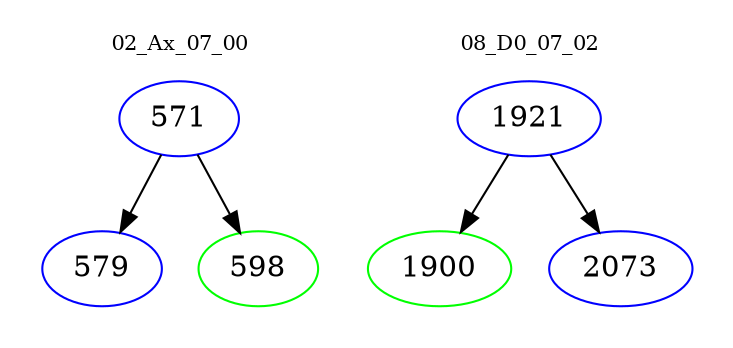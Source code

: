 digraph{
subgraph cluster_0 {
color = white
label = "02_Ax_07_00";
fontsize=10;
T0_571 [label="571", color="blue"]
T0_571 -> T0_579 [color="black"]
T0_579 [label="579", color="blue"]
T0_571 -> T0_598 [color="black"]
T0_598 [label="598", color="green"]
}
subgraph cluster_1 {
color = white
label = "08_D0_07_02";
fontsize=10;
T1_1921 [label="1921", color="blue"]
T1_1921 -> T1_1900 [color="black"]
T1_1900 [label="1900", color="green"]
T1_1921 -> T1_2073 [color="black"]
T1_2073 [label="2073", color="blue"]
}
}
